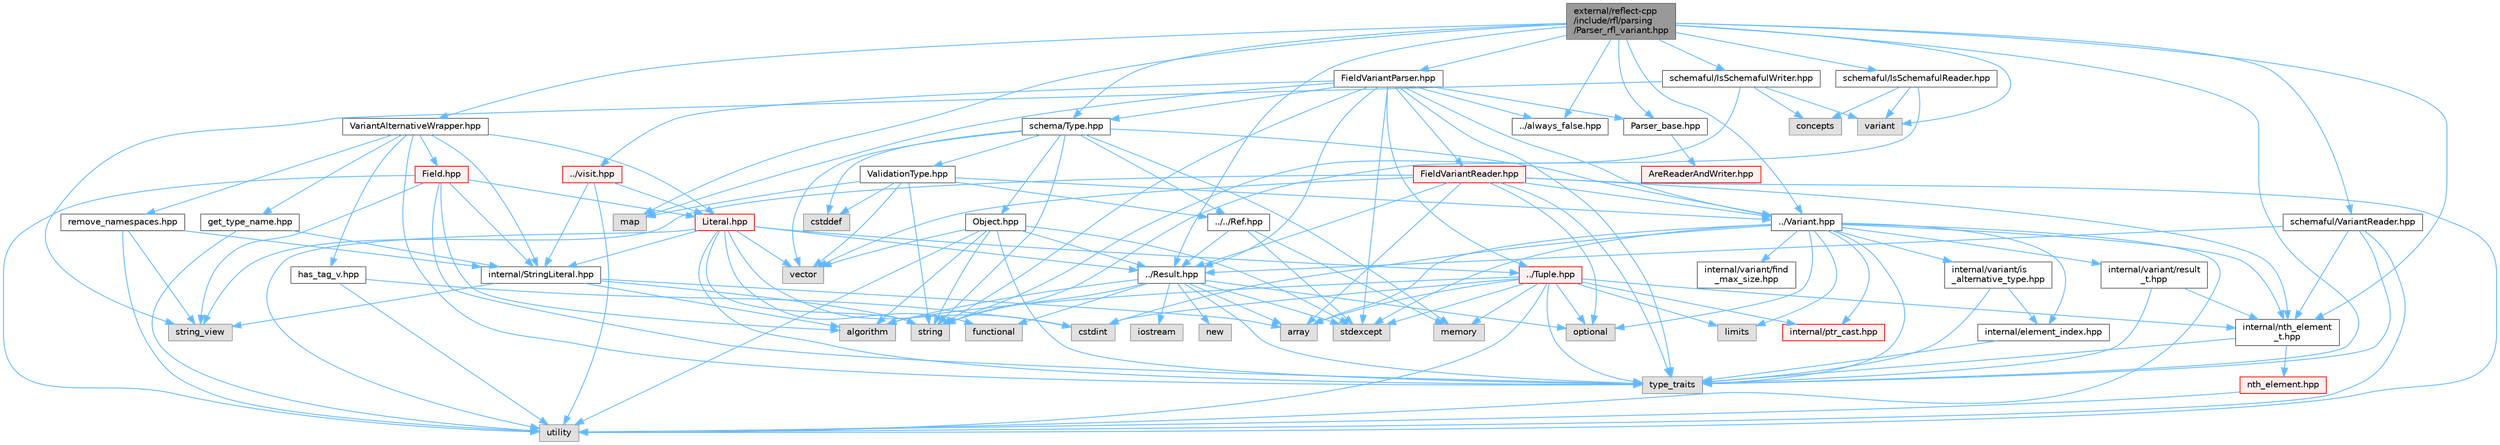 digraph "external/reflect-cpp/include/rfl/parsing/Parser_rfl_variant.hpp"
{
 // LATEX_PDF_SIZE
  bgcolor="transparent";
  edge [fontname=Helvetica,fontsize=10,labelfontname=Helvetica,labelfontsize=10];
  node [fontname=Helvetica,fontsize=10,shape=box,height=0.2,width=0.4];
  Node1 [id="Node000001",label="external/reflect-cpp\l/include/rfl/parsing\l/Parser_rfl_variant.hpp",height=0.2,width=0.4,color="gray40", fillcolor="grey60", style="filled", fontcolor="black",tooltip=" "];
  Node1 -> Node2 [id="edge1_Node000001_Node000002",color="steelblue1",style="solid",tooltip=" "];
  Node2 [id="Node000002",label="map",height=0.2,width=0.4,color="grey60", fillcolor="#E0E0E0", style="filled",tooltip=" "];
  Node1 -> Node3 [id="edge2_Node000001_Node000003",color="steelblue1",style="solid",tooltip=" "];
  Node3 [id="Node000003",label="type_traits",height=0.2,width=0.4,color="grey60", fillcolor="#E0E0E0", style="filled",tooltip=" "];
  Node1 -> Node4 [id="edge3_Node000001_Node000004",color="steelblue1",style="solid",tooltip=" "];
  Node4 [id="Node000004",label="variant",height=0.2,width=0.4,color="grey60", fillcolor="#E0E0E0", style="filled",tooltip=" "];
  Node1 -> Node5 [id="edge4_Node000001_Node000005",color="steelblue1",style="solid",tooltip=" "];
  Node5 [id="Node000005",label="../Result.hpp",height=0.2,width=0.4,color="grey40", fillcolor="white", style="filled",URL="$_result_8hpp.html",tooltip=" "];
  Node5 -> Node6 [id="edge5_Node000005_Node000006",color="steelblue1",style="solid",tooltip=" "];
  Node6 [id="Node000006",label="algorithm",height=0.2,width=0.4,color="grey60", fillcolor="#E0E0E0", style="filled",tooltip=" "];
  Node5 -> Node7 [id="edge6_Node000005_Node000007",color="steelblue1",style="solid",tooltip=" "];
  Node7 [id="Node000007",label="array",height=0.2,width=0.4,color="grey60", fillcolor="#E0E0E0", style="filled",tooltip=" "];
  Node5 -> Node8 [id="edge7_Node000005_Node000008",color="steelblue1",style="solid",tooltip=" "];
  Node8 [id="Node000008",label="functional",height=0.2,width=0.4,color="grey60", fillcolor="#E0E0E0", style="filled",tooltip=" "];
  Node5 -> Node9 [id="edge8_Node000005_Node000009",color="steelblue1",style="solid",tooltip=" "];
  Node9 [id="Node000009",label="iostream",height=0.2,width=0.4,color="grey60", fillcolor="#E0E0E0", style="filled",tooltip=" "];
  Node5 -> Node10 [id="edge9_Node000005_Node000010",color="steelblue1",style="solid",tooltip=" "];
  Node10 [id="Node000010",label="new",height=0.2,width=0.4,color="grey60", fillcolor="#E0E0E0", style="filled",tooltip=" "];
  Node5 -> Node11 [id="edge10_Node000005_Node000011",color="steelblue1",style="solid",tooltip=" "];
  Node11 [id="Node000011",label="optional",height=0.2,width=0.4,color="grey60", fillcolor="#E0E0E0", style="filled",tooltip=" "];
  Node5 -> Node12 [id="edge11_Node000005_Node000012",color="steelblue1",style="solid",tooltip=" "];
  Node12 [id="Node000012",label="stdexcept",height=0.2,width=0.4,color="grey60", fillcolor="#E0E0E0", style="filled",tooltip=" "];
  Node5 -> Node13 [id="edge12_Node000005_Node000013",color="steelblue1",style="solid",tooltip=" "];
  Node13 [id="Node000013",label="string",height=0.2,width=0.4,color="grey60", fillcolor="#E0E0E0", style="filled",tooltip=" "];
  Node5 -> Node3 [id="edge13_Node000005_Node000003",color="steelblue1",style="solid",tooltip=" "];
  Node1 -> Node14 [id="edge14_Node000001_Node000014",color="steelblue1",style="solid",tooltip=" "];
  Node14 [id="Node000014",label="../Variant.hpp",height=0.2,width=0.4,color="grey40", fillcolor="white", style="filled",URL="$_variant_8hpp.html",tooltip=" "];
  Node14 -> Node7 [id="edge15_Node000014_Node000007",color="steelblue1",style="solid",tooltip=" "];
  Node14 -> Node15 [id="edge16_Node000014_Node000015",color="steelblue1",style="solid",tooltip=" "];
  Node15 [id="Node000015",label="cstdint",height=0.2,width=0.4,color="grey60", fillcolor="#E0E0E0", style="filled",tooltip=" "];
  Node14 -> Node16 [id="edge17_Node000014_Node000016",color="steelblue1",style="solid",tooltip=" "];
  Node16 [id="Node000016",label="limits",height=0.2,width=0.4,color="grey60", fillcolor="#E0E0E0", style="filled",tooltip=" "];
  Node14 -> Node11 [id="edge18_Node000014_Node000011",color="steelblue1",style="solid",tooltip=" "];
  Node14 -> Node12 [id="edge19_Node000014_Node000012",color="steelblue1",style="solid",tooltip=" "];
  Node14 -> Node3 [id="edge20_Node000014_Node000003",color="steelblue1",style="solid",tooltip=" "];
  Node14 -> Node17 [id="edge21_Node000014_Node000017",color="steelblue1",style="solid",tooltip=" "];
  Node17 [id="Node000017",label="utility",height=0.2,width=0.4,color="grey60", fillcolor="#E0E0E0", style="filled",tooltip=" "];
  Node14 -> Node18 [id="edge22_Node000014_Node000018",color="steelblue1",style="solid",tooltip=" "];
  Node18 [id="Node000018",label="internal/element_index.hpp",height=0.2,width=0.4,color="grey40", fillcolor="white", style="filled",URL="$element__index_8hpp.html",tooltip=" "];
  Node18 -> Node3 [id="edge23_Node000018_Node000003",color="steelblue1",style="solid",tooltip=" "];
  Node14 -> Node19 [id="edge24_Node000014_Node000019",color="steelblue1",style="solid",tooltip=" "];
  Node19 [id="Node000019",label="internal/nth_element\l_t.hpp",height=0.2,width=0.4,color="grey40", fillcolor="white", style="filled",URL="$nth__element__t_8hpp.html",tooltip=" "];
  Node19 -> Node3 [id="edge25_Node000019_Node000003",color="steelblue1",style="solid",tooltip=" "];
  Node19 -> Node20 [id="edge26_Node000019_Node000020",color="steelblue1",style="solid",tooltip=" "];
  Node20 [id="Node000020",label="nth_element.hpp",height=0.2,width=0.4,color="red", fillcolor="#FFF0F0", style="filled",URL="$nth__element_8hpp.html",tooltip=" "];
  Node20 -> Node17 [id="edge27_Node000020_Node000017",color="steelblue1",style="solid",tooltip=" "];
  Node14 -> Node22 [id="edge28_Node000014_Node000022",color="steelblue1",style="solid",tooltip=" "];
  Node22 [id="Node000022",label="internal/variant/find\l_max_size.hpp",height=0.2,width=0.4,color="grey40", fillcolor="white", style="filled",URL="$find__max__size_8hpp.html",tooltip=" "];
  Node14 -> Node23 [id="edge29_Node000014_Node000023",color="steelblue1",style="solid",tooltip=" "];
  Node23 [id="Node000023",label="internal/variant/is\l_alternative_type.hpp",height=0.2,width=0.4,color="grey40", fillcolor="white", style="filled",URL="$is__alternative__type_8hpp.html",tooltip=" "];
  Node23 -> Node3 [id="edge30_Node000023_Node000003",color="steelblue1",style="solid",tooltip=" "];
  Node23 -> Node18 [id="edge31_Node000023_Node000018",color="steelblue1",style="solid",tooltip=" "];
  Node14 -> Node24 [id="edge32_Node000014_Node000024",color="steelblue1",style="solid",tooltip=" "];
  Node24 [id="Node000024",label="internal/variant/result\l_t.hpp",height=0.2,width=0.4,color="grey40", fillcolor="white", style="filled",URL="$result__t_8hpp.html",tooltip=" "];
  Node24 -> Node3 [id="edge33_Node000024_Node000003",color="steelblue1",style="solid",tooltip=" "];
  Node24 -> Node19 [id="edge34_Node000024_Node000019",color="steelblue1",style="solid",tooltip=" "];
  Node14 -> Node25 [id="edge35_Node000014_Node000025",color="steelblue1",style="solid",tooltip=" "];
  Node25 [id="Node000025",label="internal/ptr_cast.hpp",height=0.2,width=0.4,color="red", fillcolor="#FFF0F0", style="filled",URL="$ptr__cast_8hpp.html",tooltip=" "];
  Node1 -> Node27 [id="edge36_Node000001_Node000027",color="steelblue1",style="solid",tooltip=" "];
  Node27 [id="Node000027",label="../always_false.hpp",height=0.2,width=0.4,color="grey40", fillcolor="white", style="filled",URL="$always__false_8hpp.html",tooltip=" "];
  Node1 -> Node19 [id="edge37_Node000001_Node000019",color="steelblue1",style="solid",tooltip=" "];
  Node1 -> Node28 [id="edge38_Node000001_Node000028",color="steelblue1",style="solid",tooltip=" "];
  Node28 [id="Node000028",label="FieldVariantParser.hpp",height=0.2,width=0.4,color="grey40", fillcolor="white", style="filled",URL="$_field_variant_parser_8hpp.html",tooltip=" "];
  Node28 -> Node2 [id="edge39_Node000028_Node000002",color="steelblue1",style="solid",tooltip=" "];
  Node28 -> Node12 [id="edge40_Node000028_Node000012",color="steelblue1",style="solid",tooltip=" "];
  Node28 -> Node13 [id="edge41_Node000028_Node000013",color="steelblue1",style="solid",tooltip=" "];
  Node28 -> Node3 [id="edge42_Node000028_Node000003",color="steelblue1",style="solid",tooltip=" "];
  Node28 -> Node5 [id="edge43_Node000028_Node000005",color="steelblue1",style="solid",tooltip=" "];
  Node28 -> Node29 [id="edge44_Node000028_Node000029",color="steelblue1",style="solid",tooltip=" "];
  Node29 [id="Node000029",label="../Tuple.hpp",height=0.2,width=0.4,color="red", fillcolor="#FFF0F0", style="filled",URL="$_tuple_8hpp.html",tooltip=" "];
  Node29 -> Node6 [id="edge45_Node000029_Node000006",color="steelblue1",style="solid",tooltip=" "];
  Node29 -> Node7 [id="edge46_Node000029_Node000007",color="steelblue1",style="solid",tooltip=" "];
  Node29 -> Node15 [id="edge47_Node000029_Node000015",color="steelblue1",style="solid",tooltip=" "];
  Node29 -> Node16 [id="edge48_Node000029_Node000016",color="steelblue1",style="solid",tooltip=" "];
  Node29 -> Node30 [id="edge49_Node000029_Node000030",color="steelblue1",style="solid",tooltip=" "];
  Node30 [id="Node000030",label="memory",height=0.2,width=0.4,color="grey60", fillcolor="#E0E0E0", style="filled",tooltip=" "];
  Node29 -> Node11 [id="edge50_Node000029_Node000011",color="steelblue1",style="solid",tooltip=" "];
  Node29 -> Node12 [id="edge51_Node000029_Node000012",color="steelblue1",style="solid",tooltip=" "];
  Node29 -> Node3 [id="edge52_Node000029_Node000003",color="steelblue1",style="solid",tooltip=" "];
  Node29 -> Node17 [id="edge53_Node000029_Node000017",color="steelblue1",style="solid",tooltip=" "];
  Node29 -> Node19 [id="edge54_Node000029_Node000019",color="steelblue1",style="solid",tooltip=" "];
  Node29 -> Node25 [id="edge55_Node000029_Node000025",color="steelblue1",style="solid",tooltip=" "];
  Node28 -> Node14 [id="edge56_Node000028_Node000014",color="steelblue1",style="solid",tooltip=" "];
  Node28 -> Node27 [id="edge57_Node000028_Node000027",color="steelblue1",style="solid",tooltip=" "];
  Node28 -> Node32 [id="edge58_Node000028_Node000032",color="steelblue1",style="solid",tooltip=" "];
  Node32 [id="Node000032",label="../visit.hpp",height=0.2,width=0.4,color="red", fillcolor="#FFF0F0", style="filled",URL="$visit_8hpp.html",tooltip=" "];
  Node32 -> Node17 [id="edge59_Node000032_Node000017",color="steelblue1",style="solid",tooltip=" "];
  Node32 -> Node33 [id="edge60_Node000032_Node000033",color="steelblue1",style="solid",tooltip=" "];
  Node33 [id="Node000033",label="Literal.hpp",height=0.2,width=0.4,color="red", fillcolor="#FFF0F0", style="filled",URL="$_literal_8hpp.html",tooltip=" "];
  Node33 -> Node15 [id="edge61_Node000033_Node000015",color="steelblue1",style="solid",tooltip=" "];
  Node33 -> Node8 [id="edge62_Node000033_Node000008",color="steelblue1",style="solid",tooltip=" "];
  Node33 -> Node13 [id="edge63_Node000033_Node000013",color="steelblue1",style="solid",tooltip=" "];
  Node33 -> Node3 [id="edge64_Node000033_Node000003",color="steelblue1",style="solid",tooltip=" "];
  Node33 -> Node17 [id="edge65_Node000033_Node000017",color="steelblue1",style="solid",tooltip=" "];
  Node33 -> Node35 [id="edge66_Node000033_Node000035",color="steelblue1",style="solid",tooltip=" "];
  Node35 [id="Node000035",label="vector",height=0.2,width=0.4,color="grey60", fillcolor="#E0E0E0", style="filled",tooltip=" "];
  Node33 -> Node5 [id="edge67_Node000033_Node000005",color="steelblue1",style="solid",tooltip=" "];
  Node33 -> Node29 [id="edge68_Node000033_Node000029",color="steelblue1",style="solid",tooltip=" "];
  Node33 -> Node36 [id="edge69_Node000033_Node000036",color="steelblue1",style="solid",tooltip=" "];
  Node36 [id="Node000036",label="internal/StringLiteral.hpp",height=0.2,width=0.4,color="grey40", fillcolor="white", style="filled",URL="$_string_literal_8hpp.html",tooltip=" "];
  Node36 -> Node6 [id="edge70_Node000036_Node000006",color="steelblue1",style="solid",tooltip=" "];
  Node36 -> Node7 [id="edge71_Node000036_Node000007",color="steelblue1",style="solid",tooltip=" "];
  Node36 -> Node13 [id="edge72_Node000036_Node000013",color="steelblue1",style="solid",tooltip=" "];
  Node36 -> Node37 [id="edge73_Node000036_Node000037",color="steelblue1",style="solid",tooltip=" "];
  Node37 [id="Node000037",label="string_view",height=0.2,width=0.4,color="grey60", fillcolor="#E0E0E0", style="filled",tooltip=" "];
  Node32 -> Node36 [id="edge74_Node000032_Node000036",color="steelblue1",style="solid",tooltip=" "];
  Node28 -> Node107 [id="edge75_Node000028_Node000107",color="steelblue1",style="solid",tooltip=" "];
  Node107 [id="Node000107",label="FieldVariantReader.hpp",height=0.2,width=0.4,color="red", fillcolor="#FFF0F0", style="filled",URL="$_field_variant_reader_8hpp.html",tooltip=" "];
  Node107 -> Node7 [id="edge76_Node000107_Node000007",color="steelblue1",style="solid",tooltip=" "];
  Node107 -> Node11 [id="edge77_Node000107_Node000011",color="steelblue1",style="solid",tooltip=" "];
  Node107 -> Node37 [id="edge78_Node000107_Node000037",color="steelblue1",style="solid",tooltip=" "];
  Node107 -> Node3 [id="edge79_Node000107_Node000003",color="steelblue1",style="solid",tooltip=" "];
  Node107 -> Node17 [id="edge80_Node000107_Node000017",color="steelblue1",style="solid",tooltip=" "];
  Node107 -> Node35 [id="edge81_Node000107_Node000035",color="steelblue1",style="solid",tooltip=" "];
  Node107 -> Node5 [id="edge82_Node000107_Node000005",color="steelblue1",style="solid",tooltip=" "];
  Node107 -> Node14 [id="edge83_Node000107_Node000014",color="steelblue1",style="solid",tooltip=" "];
  Node107 -> Node19 [id="edge84_Node000107_Node000019",color="steelblue1",style="solid",tooltip=" "];
  Node28 -> Node110 [id="edge85_Node000028_Node000110",color="steelblue1",style="solid",tooltip=" "];
  Node110 [id="Node000110",label="Parser_base.hpp",height=0.2,width=0.4,color="grey40", fillcolor="white", style="filled",URL="$_parser__base_8hpp.html",tooltip=" "];
  Node110 -> Node111 [id="edge86_Node000110_Node000111",color="steelblue1",style="solid",tooltip=" "];
  Node111 [id="Node000111",label="AreReaderAndWriter.hpp",height=0.2,width=0.4,color="red", fillcolor="#FFF0F0", style="filled",URL="$_are_reader_and_writer_8hpp.html",tooltip=" "];
  Node28 -> Node118 [id="edge87_Node000028_Node000118",color="steelblue1",style="solid",tooltip=" "];
  Node118 [id="Node000118",label="schema/Type.hpp",height=0.2,width=0.4,color="grey40", fillcolor="white", style="filled",URL="$parsing_2schema_2_type_8hpp.html",tooltip=" "];
  Node118 -> Node49 [id="edge88_Node000118_Node000049",color="steelblue1",style="solid",tooltip=" "];
  Node49 [id="Node000049",label="cstddef",height=0.2,width=0.4,color="grey60", fillcolor="#E0E0E0", style="filled",tooltip=" "];
  Node118 -> Node30 [id="edge89_Node000118_Node000030",color="steelblue1",style="solid",tooltip=" "];
  Node118 -> Node13 [id="edge90_Node000118_Node000013",color="steelblue1",style="solid",tooltip=" "];
  Node118 -> Node35 [id="edge91_Node000118_Node000035",color="steelblue1",style="solid",tooltip=" "];
  Node118 -> Node68 [id="edge92_Node000118_Node000068",color="steelblue1",style="solid",tooltip=" "];
  Node68 [id="Node000068",label="Object.hpp",height=0.2,width=0.4,color="grey40", fillcolor="white", style="filled",URL="$_object_8hpp.html",tooltip=" "];
  Node68 -> Node6 [id="edge93_Node000068_Node000006",color="steelblue1",style="solid",tooltip=" "];
  Node68 -> Node12 [id="edge94_Node000068_Node000012",color="steelblue1",style="solid",tooltip=" "];
  Node68 -> Node13 [id="edge95_Node000068_Node000013",color="steelblue1",style="solid",tooltip=" "];
  Node68 -> Node3 [id="edge96_Node000068_Node000003",color="steelblue1",style="solid",tooltip=" "];
  Node68 -> Node17 [id="edge97_Node000068_Node000017",color="steelblue1",style="solid",tooltip=" "];
  Node68 -> Node35 [id="edge98_Node000068_Node000035",color="steelblue1",style="solid",tooltip=" "];
  Node68 -> Node5 [id="edge99_Node000068_Node000005",color="steelblue1",style="solid",tooltip=" "];
  Node118 -> Node119 [id="edge100_Node000118_Node000119",color="steelblue1",style="solid",tooltip=" "];
  Node119 [id="Node000119",label="../../Ref.hpp",height=0.2,width=0.4,color="grey40", fillcolor="white", style="filled",URL="$_ref_8hpp.html",tooltip=" "];
  Node119 -> Node30 [id="edge101_Node000119_Node000030",color="steelblue1",style="solid",tooltip=" "];
  Node119 -> Node12 [id="edge102_Node000119_Node000012",color="steelblue1",style="solid",tooltip=" "];
  Node119 -> Node5 [id="edge103_Node000119_Node000005",color="steelblue1",style="solid",tooltip=" "];
  Node118 -> Node14 [id="edge104_Node000118_Node000014",color="steelblue1",style="solid",tooltip=" "];
  Node118 -> Node120 [id="edge105_Node000118_Node000120",color="steelblue1",style="solid",tooltip=" "];
  Node120 [id="Node000120",label="ValidationType.hpp",height=0.2,width=0.4,color="grey40", fillcolor="white", style="filled",URL="$_validation_type_8hpp.html",tooltip=" "];
  Node120 -> Node49 [id="edge106_Node000120_Node000049",color="steelblue1",style="solid",tooltip=" "];
  Node120 -> Node2 [id="edge107_Node000120_Node000002",color="steelblue1",style="solid",tooltip=" "];
  Node120 -> Node13 [id="edge108_Node000120_Node000013",color="steelblue1",style="solid",tooltip=" "];
  Node120 -> Node35 [id="edge109_Node000120_Node000035",color="steelblue1",style="solid",tooltip=" "];
  Node120 -> Node119 [id="edge110_Node000120_Node000119",color="steelblue1",style="solid",tooltip=" "];
  Node120 -> Node14 [id="edge111_Node000120_Node000014",color="steelblue1",style="solid",tooltip=" "];
  Node1 -> Node110 [id="edge112_Node000001_Node000110",color="steelblue1",style="solid",tooltip=" "];
  Node1 -> Node121 [id="edge113_Node000001_Node000121",color="steelblue1",style="solid",tooltip=" "];
  Node121 [id="Node000121",label="VariantAlternativeWrapper.hpp",height=0.2,width=0.4,color="grey40", fillcolor="white", style="filled",URL="$_variant_alternative_wrapper_8hpp.html",tooltip=" "];
  Node121 -> Node3 [id="edge114_Node000121_Node000003",color="steelblue1",style="solid",tooltip=" "];
  Node121 -> Node59 [id="edge115_Node000121_Node000059",color="steelblue1",style="solid",tooltip=" "];
  Node59 [id="Node000059",label="Field.hpp",height=0.2,width=0.4,color="red", fillcolor="#FFF0F0", style="filled",URL="$_field_8hpp.html",tooltip=" "];
  Node59 -> Node6 [id="edge116_Node000059_Node000006",color="steelblue1",style="solid",tooltip=" "];
  Node59 -> Node37 [id="edge117_Node000059_Node000037",color="steelblue1",style="solid",tooltip=" "];
  Node59 -> Node3 [id="edge118_Node000059_Node000003",color="steelblue1",style="solid",tooltip=" "];
  Node59 -> Node17 [id="edge119_Node000059_Node000017",color="steelblue1",style="solid",tooltip=" "];
  Node59 -> Node33 [id="edge120_Node000059_Node000033",color="steelblue1",style="solid",tooltip=" "];
  Node59 -> Node36 [id="edge121_Node000059_Node000036",color="steelblue1",style="solid",tooltip=" "];
  Node121 -> Node33 [id="edge122_Node000121_Node000033",color="steelblue1",style="solid",tooltip=" "];
  Node121 -> Node36 [id="edge123_Node000121_Node000036",color="steelblue1",style="solid",tooltip=" "];
  Node121 -> Node101 [id="edge124_Node000121_Node000101",color="steelblue1",style="solid",tooltip=" "];
  Node101 [id="Node000101",label="get_type_name.hpp",height=0.2,width=0.4,color="grey40", fillcolor="white", style="filled",URL="$get__type__name_8hpp.html",tooltip=" "];
  Node101 -> Node17 [id="edge125_Node000101_Node000017",color="steelblue1",style="solid",tooltip=" "];
  Node101 -> Node36 [id="edge126_Node000101_Node000036",color="steelblue1",style="solid",tooltip=" "];
  Node121 -> Node103 [id="edge127_Node000121_Node000103",color="steelblue1",style="solid",tooltip=" "];
  Node103 [id="Node000103",label="has_tag_v.hpp",height=0.2,width=0.4,color="grey40", fillcolor="white", style="filled",URL="$has__tag__v_8hpp.html",tooltip=" "];
  Node103 -> Node15 [id="edge128_Node000103_Node000015",color="steelblue1",style="solid",tooltip=" "];
  Node103 -> Node17 [id="edge129_Node000103_Node000017",color="steelblue1",style="solid",tooltip=" "];
  Node121 -> Node104 [id="edge130_Node000121_Node000104",color="steelblue1",style="solid",tooltip=" "];
  Node104 [id="Node000104",label="remove_namespaces.hpp",height=0.2,width=0.4,color="grey40", fillcolor="white", style="filled",URL="$remove__namespaces_8hpp.html",tooltip=" "];
  Node104 -> Node37 [id="edge131_Node000104_Node000037",color="steelblue1",style="solid",tooltip=" "];
  Node104 -> Node17 [id="edge132_Node000104_Node000017",color="steelblue1",style="solid",tooltip=" "];
  Node104 -> Node36 [id="edge133_Node000104_Node000036",color="steelblue1",style="solid",tooltip=" "];
  Node1 -> Node118 [id="edge134_Node000001_Node000118",color="steelblue1",style="solid",tooltip=" "];
  Node1 -> Node116 [id="edge135_Node000001_Node000116",color="steelblue1",style="solid",tooltip=" "];
  Node116 [id="Node000116",label="schemaful/IsSchemafulReader.hpp",height=0.2,width=0.4,color="grey40", fillcolor="white", style="filled",URL="$_is_schemaful_reader_8hpp.html",tooltip=" "];
  Node116 -> Node113 [id="edge136_Node000116_Node000113",color="steelblue1",style="solid",tooltip=" "];
  Node113 [id="Node000113",label="concepts",height=0.2,width=0.4,color="grey60", fillcolor="#E0E0E0", style="filled",tooltip=" "];
  Node116 -> Node13 [id="edge137_Node000116_Node000013",color="steelblue1",style="solid",tooltip=" "];
  Node116 -> Node4 [id="edge138_Node000116_Node000004",color="steelblue1",style="solid",tooltip=" "];
  Node1 -> Node122 [id="edge139_Node000001_Node000122",color="steelblue1",style="solid",tooltip=" "];
  Node122 [id="Node000122",label="schemaful/IsSchemafulWriter.hpp",height=0.2,width=0.4,color="grey40", fillcolor="white", style="filled",URL="$_is_schemaful_writer_8hpp.html",tooltip=" "];
  Node122 -> Node113 [id="edge140_Node000122_Node000113",color="steelblue1",style="solid",tooltip=" "];
  Node122 -> Node13 [id="edge141_Node000122_Node000013",color="steelblue1",style="solid",tooltip=" "];
  Node122 -> Node37 [id="edge142_Node000122_Node000037",color="steelblue1",style="solid",tooltip=" "];
  Node122 -> Node4 [id="edge143_Node000122_Node000004",color="steelblue1",style="solid",tooltip=" "];
  Node1 -> Node123 [id="edge144_Node000001_Node000123",color="steelblue1",style="solid",tooltip=" "];
  Node123 [id="Node000123",label="schemaful/VariantReader.hpp",height=0.2,width=0.4,color="grey40", fillcolor="white", style="filled",URL="$_variant_reader_8hpp.html",tooltip=" "];
  Node123 -> Node3 [id="edge145_Node000123_Node000003",color="steelblue1",style="solid",tooltip=" "];
  Node123 -> Node17 [id="edge146_Node000123_Node000017",color="steelblue1",style="solid",tooltip=" "];
  Node123 -> Node5 [id="edge147_Node000123_Node000005",color="steelblue1",style="solid",tooltip=" "];
  Node123 -> Node19 [id="edge148_Node000123_Node000019",color="steelblue1",style="solid",tooltip=" "];
}
